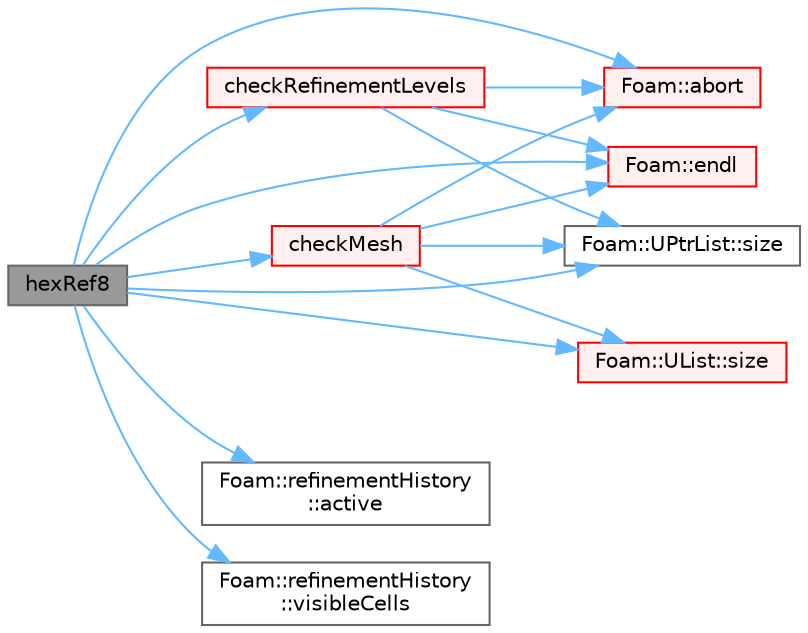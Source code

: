 digraph "hexRef8"
{
 // LATEX_PDF_SIZE
  bgcolor="transparent";
  edge [fontname=Helvetica,fontsize=10,labelfontname=Helvetica,labelfontsize=10];
  node [fontname=Helvetica,fontsize=10,shape=box,height=0.2,width=0.4];
  rankdir="LR";
  Node1 [id="Node000001",label="hexRef8",height=0.2,width=0.4,color="gray40", fillcolor="grey60", style="filled", fontcolor="black",tooltip=" "];
  Node1 -> Node2 [id="edge1_Node000001_Node000002",color="steelblue1",style="solid",tooltip=" "];
  Node2 [id="Node000002",label="Foam::abort",height=0.2,width=0.4,color="red", fillcolor="#FFF0F0", style="filled",URL="$namespaceFoam.html#aa346d711a4494a48e7c8aa9316f24263",tooltip=" "];
  Node1 -> Node4 [id="edge2_Node000001_Node000004",color="steelblue1",style="solid",tooltip=" "];
  Node4 [id="Node000004",label="Foam::refinementHistory\l::active",height=0.2,width=0.4,color="grey40", fillcolor="white", style="filled",URL="$classFoam_1_1refinementHistory.html#ad9735e23cb0888fb98e1c5893aecff7e",tooltip=" "];
  Node1 -> Node5 [id="edge3_Node000001_Node000005",color="steelblue1",style="solid",tooltip=" "];
  Node5 [id="Node000005",label="checkMesh",height=0.2,width=0.4,color="red", fillcolor="#FFF0F0", style="filled",URL="$classFoam_1_1hexRef8.html#a432ff341842268fa21b8363e6b2c45b9",tooltip=" "];
  Node5 -> Node2 [id="edge4_Node000005_Node000002",color="steelblue1",style="solid",tooltip=" "];
  Node5 -> Node6 [id="edge5_Node000005_Node000006",color="steelblue1",style="solid",tooltip=" "];
  Node6 [id="Node000006",label="Foam::endl",height=0.2,width=0.4,color="red", fillcolor="#FFF0F0", style="filled",URL="$namespaceFoam.html#a7d5eca45a323264dc5fe811500ebda47",tooltip=" "];
  Node5 -> Node13 [id="edge6_Node000005_Node000013",color="steelblue1",style="solid",tooltip=" "];
  Node13 [id="Node000013",label="Foam::UPtrList::size",height=0.2,width=0.4,color="grey40", fillcolor="white", style="filled",URL="$classFoam_1_1UPtrList.html#a95603446b248fe1ecf5dc59bcc2eaff0",tooltip=" "];
  Node5 -> Node14 [id="edge7_Node000005_Node000014",color="steelblue1",style="solid",tooltip=" "];
  Node14 [id="Node000014",label="Foam::UList::size",height=0.2,width=0.4,color="red", fillcolor="#FFF0F0", style="filled",URL="$classFoam_1_1UList.html#ac1fc1d9dab324bb1b8452c7aa4813026",tooltip=" "];
  Node1 -> Node26 [id="edge8_Node000001_Node000026",color="steelblue1",style="solid",tooltip=" "];
  Node26 [id="Node000026",label="checkRefinementLevels",height=0.2,width=0.4,color="red", fillcolor="#FFF0F0", style="filled",URL="$classFoam_1_1hexRef8.html#a02570ed86624586145fa5b8bb20a2d12",tooltip=" "];
  Node26 -> Node2 [id="edge9_Node000026_Node000002",color="steelblue1",style="solid",tooltip=" "];
  Node26 -> Node6 [id="edge10_Node000026_Node000006",color="steelblue1",style="solid",tooltip=" "];
  Node26 -> Node13 [id="edge11_Node000026_Node000013",color="steelblue1",style="solid",tooltip=" "];
  Node1 -> Node6 [id="edge12_Node000001_Node000006",color="steelblue1",style="solid",tooltip=" "];
  Node1 -> Node13 [id="edge13_Node000001_Node000013",color="steelblue1",style="solid",tooltip=" "];
  Node1 -> Node14 [id="edge14_Node000001_Node000014",color="steelblue1",style="solid",tooltip=" "];
  Node1 -> Node31 [id="edge15_Node000001_Node000031",color="steelblue1",style="solid",tooltip=" "];
  Node31 [id="Node000031",label="Foam::refinementHistory\l::visibleCells",height=0.2,width=0.4,color="grey40", fillcolor="white", style="filled",URL="$classFoam_1_1refinementHistory.html#ad63174933769fb9ae1df2a4683d883ba",tooltip=" "];
}
